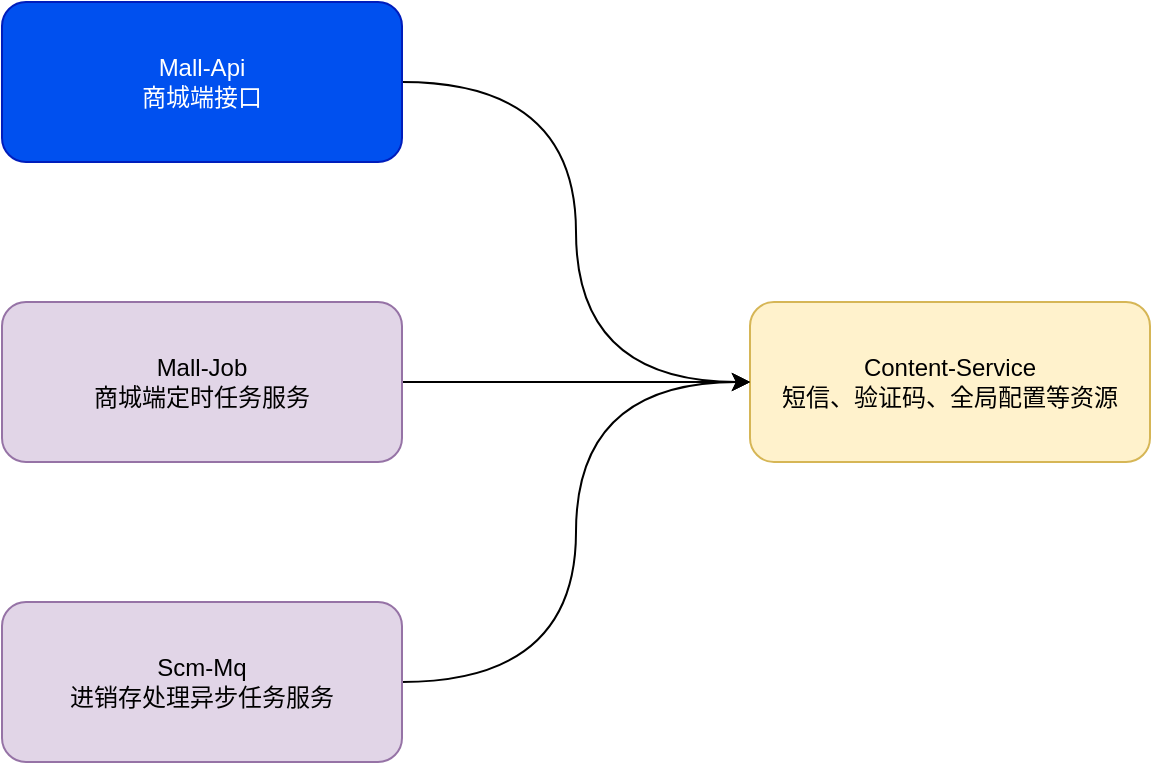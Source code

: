 <mxfile version="14.4.2" type="github">
  <diagram id="3ZZgkMrMpcHuPMlteXBm" name="第 1 页">
    <mxGraphModel dx="1883" dy="1080" grid="1" gridSize="10" guides="1" tooltips="1" connect="1" arrows="1" fold="1" page="1" pageScale="1" pageWidth="827" pageHeight="1169" math="0" shadow="0">
      <root>
        <mxCell id="0" />
        <mxCell id="1" parent="0" />
        <mxCell id="Pca6jnelLZogaGdT472p-1" value="Content-Service&lt;br&gt;短信、验证码、全局配置等资源" style="rounded=1;whiteSpace=wrap;html=1;fillColor=#fff2cc;strokeColor=#d6b656;" vertex="1" parent="1">
          <mxGeometry x="214" y="270" width="200" height="80" as="geometry" />
        </mxCell>
        <mxCell id="Pca6jnelLZogaGdT472p-8" style="edgeStyle=orthogonalEdgeStyle;curved=1;rounded=0;orthogonalLoop=1;jettySize=auto;html=1;exitX=1;exitY=0.5;exitDx=0;exitDy=0;entryX=0;entryY=0.5;entryDx=0;entryDy=0;" edge="1" parent="1" source="Pca6jnelLZogaGdT472p-2" target="Pca6jnelLZogaGdT472p-1">
          <mxGeometry relative="1" as="geometry" />
        </mxCell>
        <mxCell id="Pca6jnelLZogaGdT472p-2" value="Mall-Job&lt;br&gt;商城端定时任务服务" style="rounded=1;whiteSpace=wrap;html=1;fillColor=#e1d5e7;strokeColor=#9673a6;" vertex="1" parent="1">
          <mxGeometry x="-160" y="270" width="200" height="80" as="geometry" />
        </mxCell>
        <mxCell id="Pca6jnelLZogaGdT472p-9" style="edgeStyle=orthogonalEdgeStyle;curved=1;rounded=0;orthogonalLoop=1;jettySize=auto;html=1;exitX=1;exitY=0.5;exitDx=0;exitDy=0;entryX=0;entryY=0.5;entryDx=0;entryDy=0;" edge="1" parent="1" source="Pca6jnelLZogaGdT472p-4" target="Pca6jnelLZogaGdT472p-1">
          <mxGeometry relative="1" as="geometry" />
        </mxCell>
        <mxCell id="Pca6jnelLZogaGdT472p-4" value="Scm-Mq&lt;br&gt;进销存处理异步任务服务" style="rounded=1;whiteSpace=wrap;html=1;fillColor=#e1d5e7;strokeColor=#9673a6;" vertex="1" parent="1">
          <mxGeometry x="-160" y="420" width="200" height="80" as="geometry" />
        </mxCell>
        <mxCell id="Pca6jnelLZogaGdT472p-7" style="edgeStyle=orthogonalEdgeStyle;rounded=0;orthogonalLoop=1;jettySize=auto;html=1;exitX=1;exitY=0.5;exitDx=0;exitDy=0;entryX=0;entryY=0.5;entryDx=0;entryDy=0;curved=1;" edge="1" parent="1" source="Pca6jnelLZogaGdT472p-6" target="Pca6jnelLZogaGdT472p-1">
          <mxGeometry relative="1" as="geometry" />
        </mxCell>
        <mxCell id="Pca6jnelLZogaGdT472p-6" value="Mall-Api&lt;br&gt;商城端接口" style="rounded=1;whiteSpace=wrap;html=1;fillColor=#0050ef;strokeColor=#001DBC;fontColor=#ffffff;" vertex="1" parent="1">
          <mxGeometry x="-160" y="120" width="200" height="80" as="geometry" />
        </mxCell>
      </root>
    </mxGraphModel>
  </diagram>
</mxfile>
